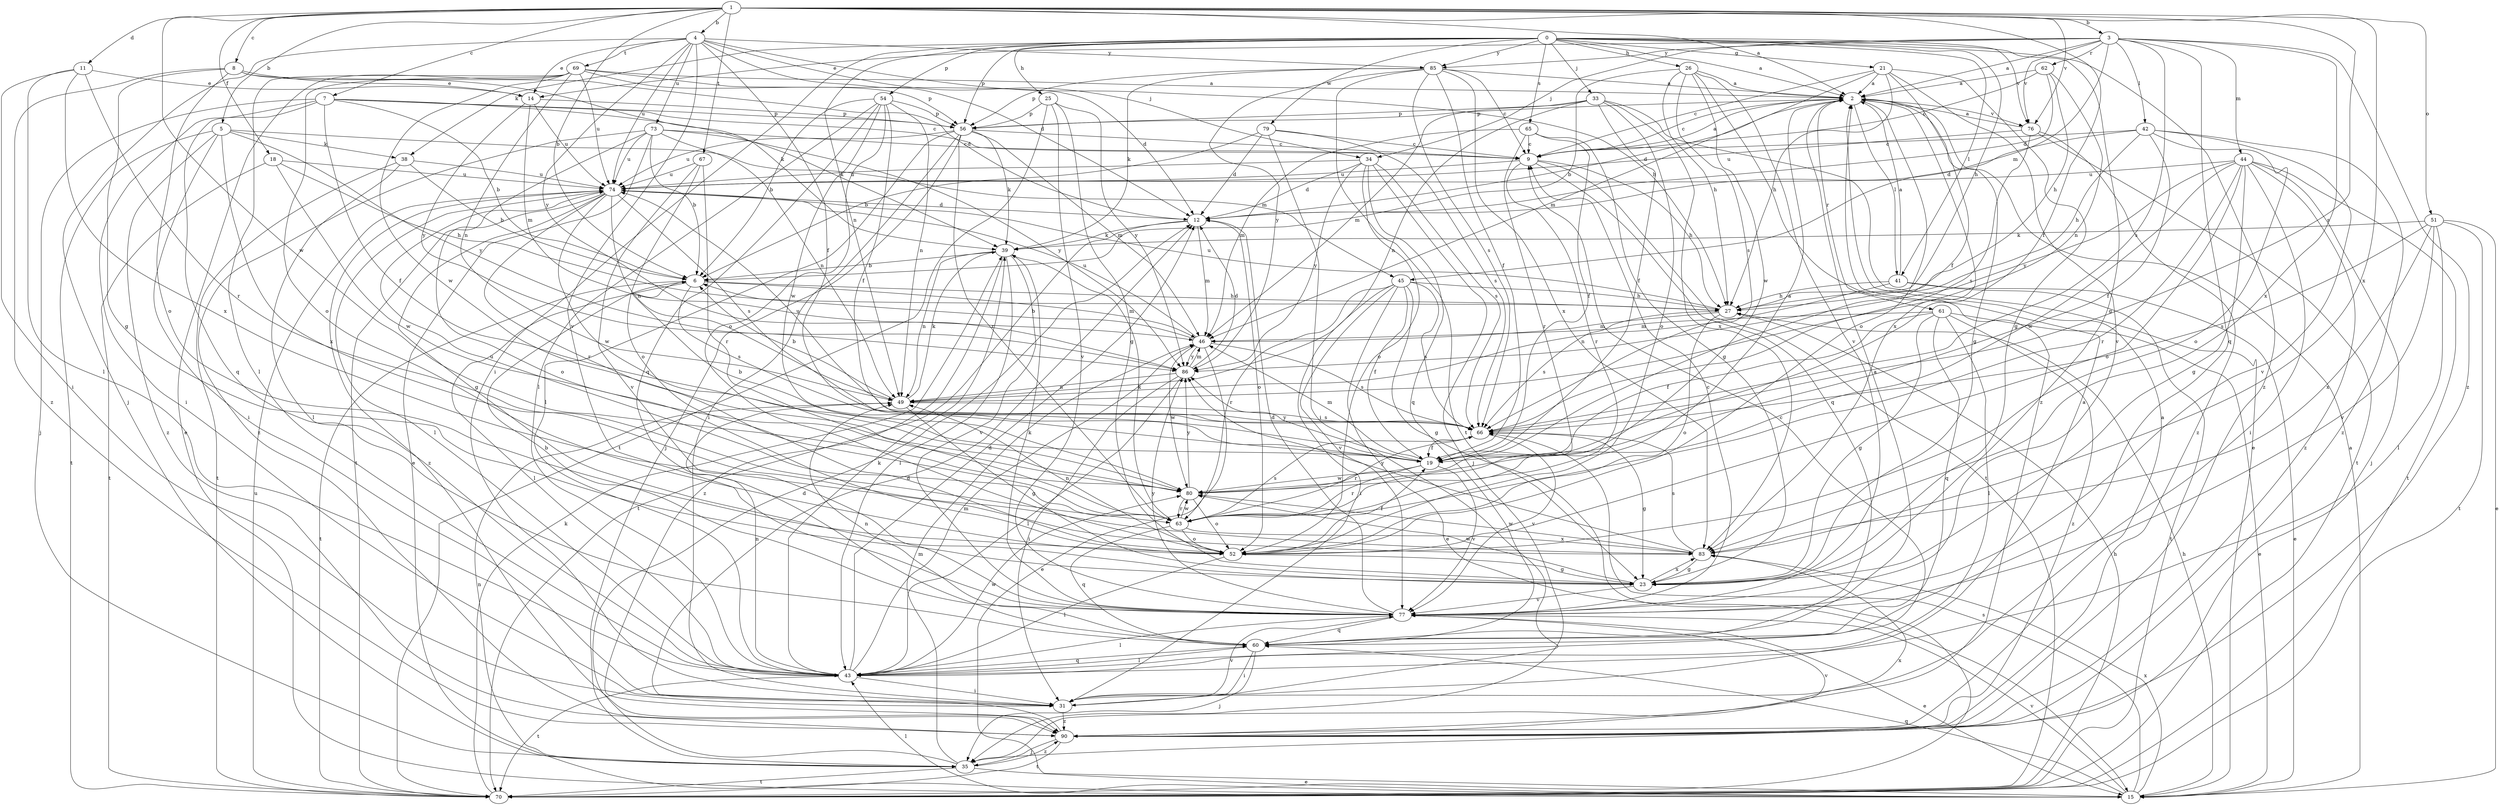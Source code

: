 strict digraph  {
0;
1;
2;
3;
4;
5;
6;
7;
8;
9;
11;
12;
14;
15;
18;
19;
21;
23;
25;
26;
27;
31;
33;
34;
35;
38;
39;
41;
42;
43;
44;
45;
46;
49;
51;
52;
54;
56;
60;
61;
62;
63;
65;
66;
67;
69;
70;
73;
74;
76;
77;
79;
80;
83;
85;
86;
90;
0 -> 2  [label=a];
0 -> 21  [label=g];
0 -> 23  [label=g];
0 -> 25  [label=h];
0 -> 26  [label=h];
0 -> 27  [label=h];
0 -> 31  [label=i];
0 -> 33  [label=j];
0 -> 38  [label=k];
0 -> 41  [label=l];
0 -> 49  [label=n];
0 -> 54  [label=p];
0 -> 56  [label=p];
0 -> 65  [label=s];
0 -> 76  [label=v];
0 -> 79  [label=w];
0 -> 85  [label=y];
0 -> 90  [label=z];
1 -> 2  [label=a];
1 -> 3  [label=b];
1 -> 4  [label=b];
1 -> 5  [label=b];
1 -> 6  [label=b];
1 -> 7  [label=c];
1 -> 8  [label=c];
1 -> 11  [label=d];
1 -> 18  [label=f];
1 -> 19  [label=f];
1 -> 51  [label=o];
1 -> 66  [label=s];
1 -> 67  [label=t];
1 -> 76  [label=v];
1 -> 80  [label=w];
1 -> 83  [label=x];
2 -> 9  [label=c];
2 -> 12  [label=d];
2 -> 23  [label=g];
2 -> 41  [label=l];
2 -> 52  [label=o];
2 -> 56  [label=p];
2 -> 61  [label=r];
2 -> 76  [label=v];
2 -> 83  [label=x];
3 -> 2  [label=a];
3 -> 14  [label=e];
3 -> 34  [label=j];
3 -> 42  [label=l];
3 -> 44  [label=m];
3 -> 45  [label=m];
3 -> 60  [label=q];
3 -> 62  [label=r];
3 -> 66  [label=s];
3 -> 76  [label=v];
3 -> 83  [label=x];
3 -> 85  [label=y];
3 -> 90  [label=z];
4 -> 12  [label=d];
4 -> 14  [label=e];
4 -> 19  [label=f];
4 -> 27  [label=h];
4 -> 34  [label=j];
4 -> 35  [label=j];
4 -> 69  [label=t];
4 -> 73  [label=u];
4 -> 74  [label=u];
4 -> 77  [label=v];
4 -> 85  [label=y];
4 -> 86  [label=y];
5 -> 31  [label=i];
5 -> 38  [label=k];
5 -> 45  [label=m];
5 -> 70  [label=t];
5 -> 83  [label=x];
5 -> 86  [label=y];
5 -> 90  [label=z];
6 -> 27  [label=h];
6 -> 43  [label=l];
6 -> 46  [label=m];
6 -> 66  [label=s];
6 -> 70  [label=t];
7 -> 6  [label=b];
7 -> 9  [label=c];
7 -> 19  [label=f];
7 -> 31  [label=i];
7 -> 35  [label=j];
7 -> 39  [label=k];
7 -> 56  [label=p];
7 -> 60  [label=q];
8 -> 12  [label=d];
8 -> 14  [label=e];
8 -> 23  [label=g];
8 -> 39  [label=k];
8 -> 52  [label=o];
8 -> 90  [label=z];
9 -> 2  [label=a];
9 -> 27  [label=h];
9 -> 60  [label=q];
9 -> 63  [label=r];
9 -> 70  [label=t];
9 -> 74  [label=u];
11 -> 14  [label=e];
11 -> 31  [label=i];
11 -> 43  [label=l];
11 -> 63  [label=r];
11 -> 83  [label=x];
12 -> 39  [label=k];
12 -> 46  [label=m];
12 -> 52  [label=o];
12 -> 70  [label=t];
14 -> 46  [label=m];
14 -> 56  [label=p];
14 -> 74  [label=u];
14 -> 86  [label=y];
15 -> 2  [label=a];
15 -> 27  [label=h];
15 -> 43  [label=l];
15 -> 60  [label=q];
15 -> 66  [label=s];
15 -> 77  [label=v];
15 -> 83  [label=x];
18 -> 27  [label=h];
18 -> 70  [label=t];
18 -> 74  [label=u];
18 -> 80  [label=w];
19 -> 6  [label=b];
19 -> 46  [label=m];
19 -> 63  [label=r];
19 -> 77  [label=v];
19 -> 80  [label=w];
19 -> 86  [label=y];
21 -> 2  [label=a];
21 -> 9  [label=c];
21 -> 19  [label=f];
21 -> 23  [label=g];
21 -> 27  [label=h];
21 -> 46  [label=m];
21 -> 77  [label=v];
23 -> 77  [label=v];
23 -> 80  [label=w];
23 -> 83  [label=x];
25 -> 23  [label=g];
25 -> 56  [label=p];
25 -> 70  [label=t];
25 -> 77  [label=v];
25 -> 86  [label=y];
26 -> 2  [label=a];
26 -> 6  [label=b];
26 -> 27  [label=h];
26 -> 66  [label=s];
26 -> 77  [label=v];
26 -> 80  [label=w];
26 -> 90  [label=z];
27 -> 46  [label=m];
27 -> 52  [label=o];
27 -> 66  [label=s];
27 -> 74  [label=u];
31 -> 2  [label=a];
31 -> 77  [label=v];
31 -> 90  [label=z];
33 -> 15  [label=e];
33 -> 19  [label=f];
33 -> 46  [label=m];
33 -> 49  [label=n];
33 -> 52  [label=o];
33 -> 56  [label=p];
33 -> 83  [label=x];
34 -> 12  [label=d];
34 -> 35  [label=j];
34 -> 52  [label=o];
34 -> 60  [label=q];
34 -> 66  [label=s];
34 -> 74  [label=u];
34 -> 86  [label=y];
35 -> 12  [label=d];
35 -> 15  [label=e];
35 -> 46  [label=m];
35 -> 49  [label=n];
35 -> 70  [label=t];
35 -> 83  [label=x];
35 -> 90  [label=z];
38 -> 6  [label=b];
38 -> 43  [label=l];
38 -> 70  [label=t];
38 -> 74  [label=u];
39 -> 6  [label=b];
39 -> 43  [label=l];
39 -> 49  [label=n];
39 -> 77  [label=v];
39 -> 90  [label=z];
41 -> 2  [label=a];
41 -> 15  [label=e];
41 -> 27  [label=h];
41 -> 49  [label=n];
41 -> 70  [label=t];
42 -> 9  [label=c];
42 -> 12  [label=d];
42 -> 19  [label=f];
42 -> 27  [label=h];
42 -> 52  [label=o];
42 -> 77  [label=v];
42 -> 90  [label=z];
43 -> 9  [label=c];
43 -> 12  [label=d];
43 -> 31  [label=i];
43 -> 39  [label=k];
43 -> 46  [label=m];
43 -> 49  [label=n];
43 -> 60  [label=q];
43 -> 70  [label=t];
43 -> 80  [label=w];
44 -> 23  [label=g];
44 -> 31  [label=i];
44 -> 35  [label=j];
44 -> 52  [label=o];
44 -> 63  [label=r];
44 -> 70  [label=t];
44 -> 74  [label=u];
44 -> 80  [label=w];
44 -> 86  [label=y];
44 -> 90  [label=z];
45 -> 15  [label=e];
45 -> 19  [label=f];
45 -> 23  [label=g];
45 -> 27  [label=h];
45 -> 31  [label=i];
45 -> 63  [label=r];
45 -> 66  [label=s];
45 -> 77  [label=v];
46 -> 6  [label=b];
46 -> 15  [label=e];
46 -> 66  [label=s];
46 -> 74  [label=u];
46 -> 80  [label=w];
46 -> 86  [label=y];
49 -> 6  [label=b];
49 -> 23  [label=g];
49 -> 39  [label=k];
49 -> 66  [label=s];
51 -> 15  [label=e];
51 -> 39  [label=k];
51 -> 43  [label=l];
51 -> 66  [label=s];
51 -> 70  [label=t];
51 -> 77  [label=v];
51 -> 83  [label=x];
52 -> 19  [label=f];
52 -> 23  [label=g];
52 -> 43  [label=l];
52 -> 49  [label=n];
54 -> 6  [label=b];
54 -> 19  [label=f];
54 -> 43  [label=l];
54 -> 49  [label=n];
54 -> 52  [label=o];
54 -> 56  [label=p];
54 -> 60  [label=q];
54 -> 80  [label=w];
56 -> 9  [label=c];
56 -> 31  [label=i];
56 -> 35  [label=j];
56 -> 39  [label=k];
56 -> 43  [label=l];
56 -> 46  [label=m];
56 -> 63  [label=r];
56 -> 74  [label=u];
60 -> 2  [label=a];
60 -> 31  [label=i];
60 -> 35  [label=j];
60 -> 43  [label=l];
60 -> 49  [label=n];
61 -> 15  [label=e];
61 -> 19  [label=f];
61 -> 23  [label=g];
61 -> 43  [label=l];
61 -> 46  [label=m];
61 -> 60  [label=q];
61 -> 90  [label=z];
62 -> 2  [label=a];
62 -> 9  [label=c];
62 -> 12  [label=d];
62 -> 27  [label=h];
62 -> 49  [label=n];
63 -> 39  [label=k];
63 -> 52  [label=o];
63 -> 60  [label=q];
63 -> 66  [label=s];
63 -> 74  [label=u];
63 -> 80  [label=w];
63 -> 83  [label=x];
65 -> 9  [label=c];
65 -> 19  [label=f];
65 -> 23  [label=g];
65 -> 46  [label=m];
65 -> 63  [label=r];
66 -> 19  [label=f];
66 -> 23  [label=g];
66 -> 63  [label=r];
66 -> 74  [label=u];
66 -> 77  [label=v];
67 -> 52  [label=o];
67 -> 63  [label=r];
67 -> 74  [label=u];
67 -> 77  [label=v];
69 -> 2  [label=a];
69 -> 12  [label=d];
69 -> 15  [label=e];
69 -> 43  [label=l];
69 -> 49  [label=n];
69 -> 52  [label=o];
69 -> 56  [label=p];
69 -> 74  [label=u];
69 -> 80  [label=w];
70 -> 27  [label=h];
70 -> 39  [label=k];
70 -> 74  [label=u];
73 -> 6  [label=b];
73 -> 9  [label=c];
73 -> 15  [label=e];
73 -> 49  [label=n];
73 -> 70  [label=t];
73 -> 74  [label=u];
73 -> 86  [label=y];
73 -> 90  [label=z];
74 -> 12  [label=d];
74 -> 23  [label=g];
74 -> 43  [label=l];
74 -> 49  [label=n];
74 -> 52  [label=o];
74 -> 63  [label=r];
74 -> 66  [label=s];
74 -> 80  [label=w];
74 -> 90  [label=z];
76 -> 2  [label=a];
76 -> 66  [label=s];
76 -> 70  [label=t];
76 -> 74  [label=u];
76 -> 90  [label=z];
77 -> 6  [label=b];
77 -> 9  [label=c];
77 -> 12  [label=d];
77 -> 15  [label=e];
77 -> 39  [label=k];
77 -> 43  [label=l];
77 -> 60  [label=q];
77 -> 86  [label=y];
79 -> 6  [label=b];
79 -> 9  [label=c];
79 -> 12  [label=d];
79 -> 31  [label=i];
79 -> 66  [label=s];
80 -> 2  [label=a];
80 -> 52  [label=o];
80 -> 63  [label=r];
80 -> 86  [label=y];
83 -> 23  [label=g];
83 -> 66  [label=s];
83 -> 80  [label=w];
83 -> 86  [label=y];
85 -> 2  [label=a];
85 -> 9  [label=c];
85 -> 19  [label=f];
85 -> 39  [label=k];
85 -> 56  [label=p];
85 -> 66  [label=s];
85 -> 70  [label=t];
85 -> 83  [label=x];
85 -> 86  [label=y];
86 -> 12  [label=d];
86 -> 31  [label=i];
86 -> 43  [label=l];
86 -> 46  [label=m];
86 -> 49  [label=n];
90 -> 2  [label=a];
90 -> 12  [label=d];
90 -> 35  [label=j];
90 -> 70  [label=t];
90 -> 77  [label=v];
}
